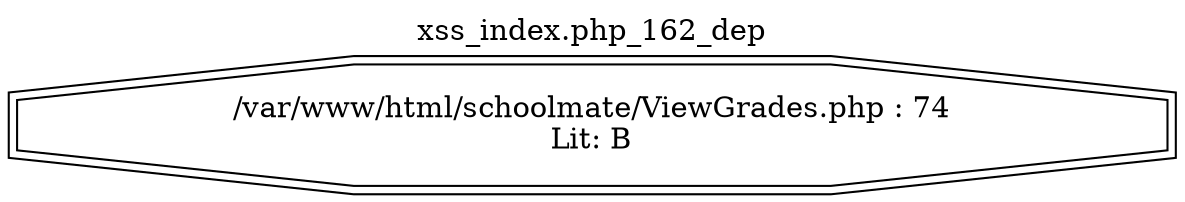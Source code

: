 digraph cfg {
  label="xss_index.php_162_dep";
  labelloc=t;
  n1 [shape=doubleoctagon, label="/var/www/html/schoolmate/ViewGrades.php : 74\nLit: B\n"];
}
